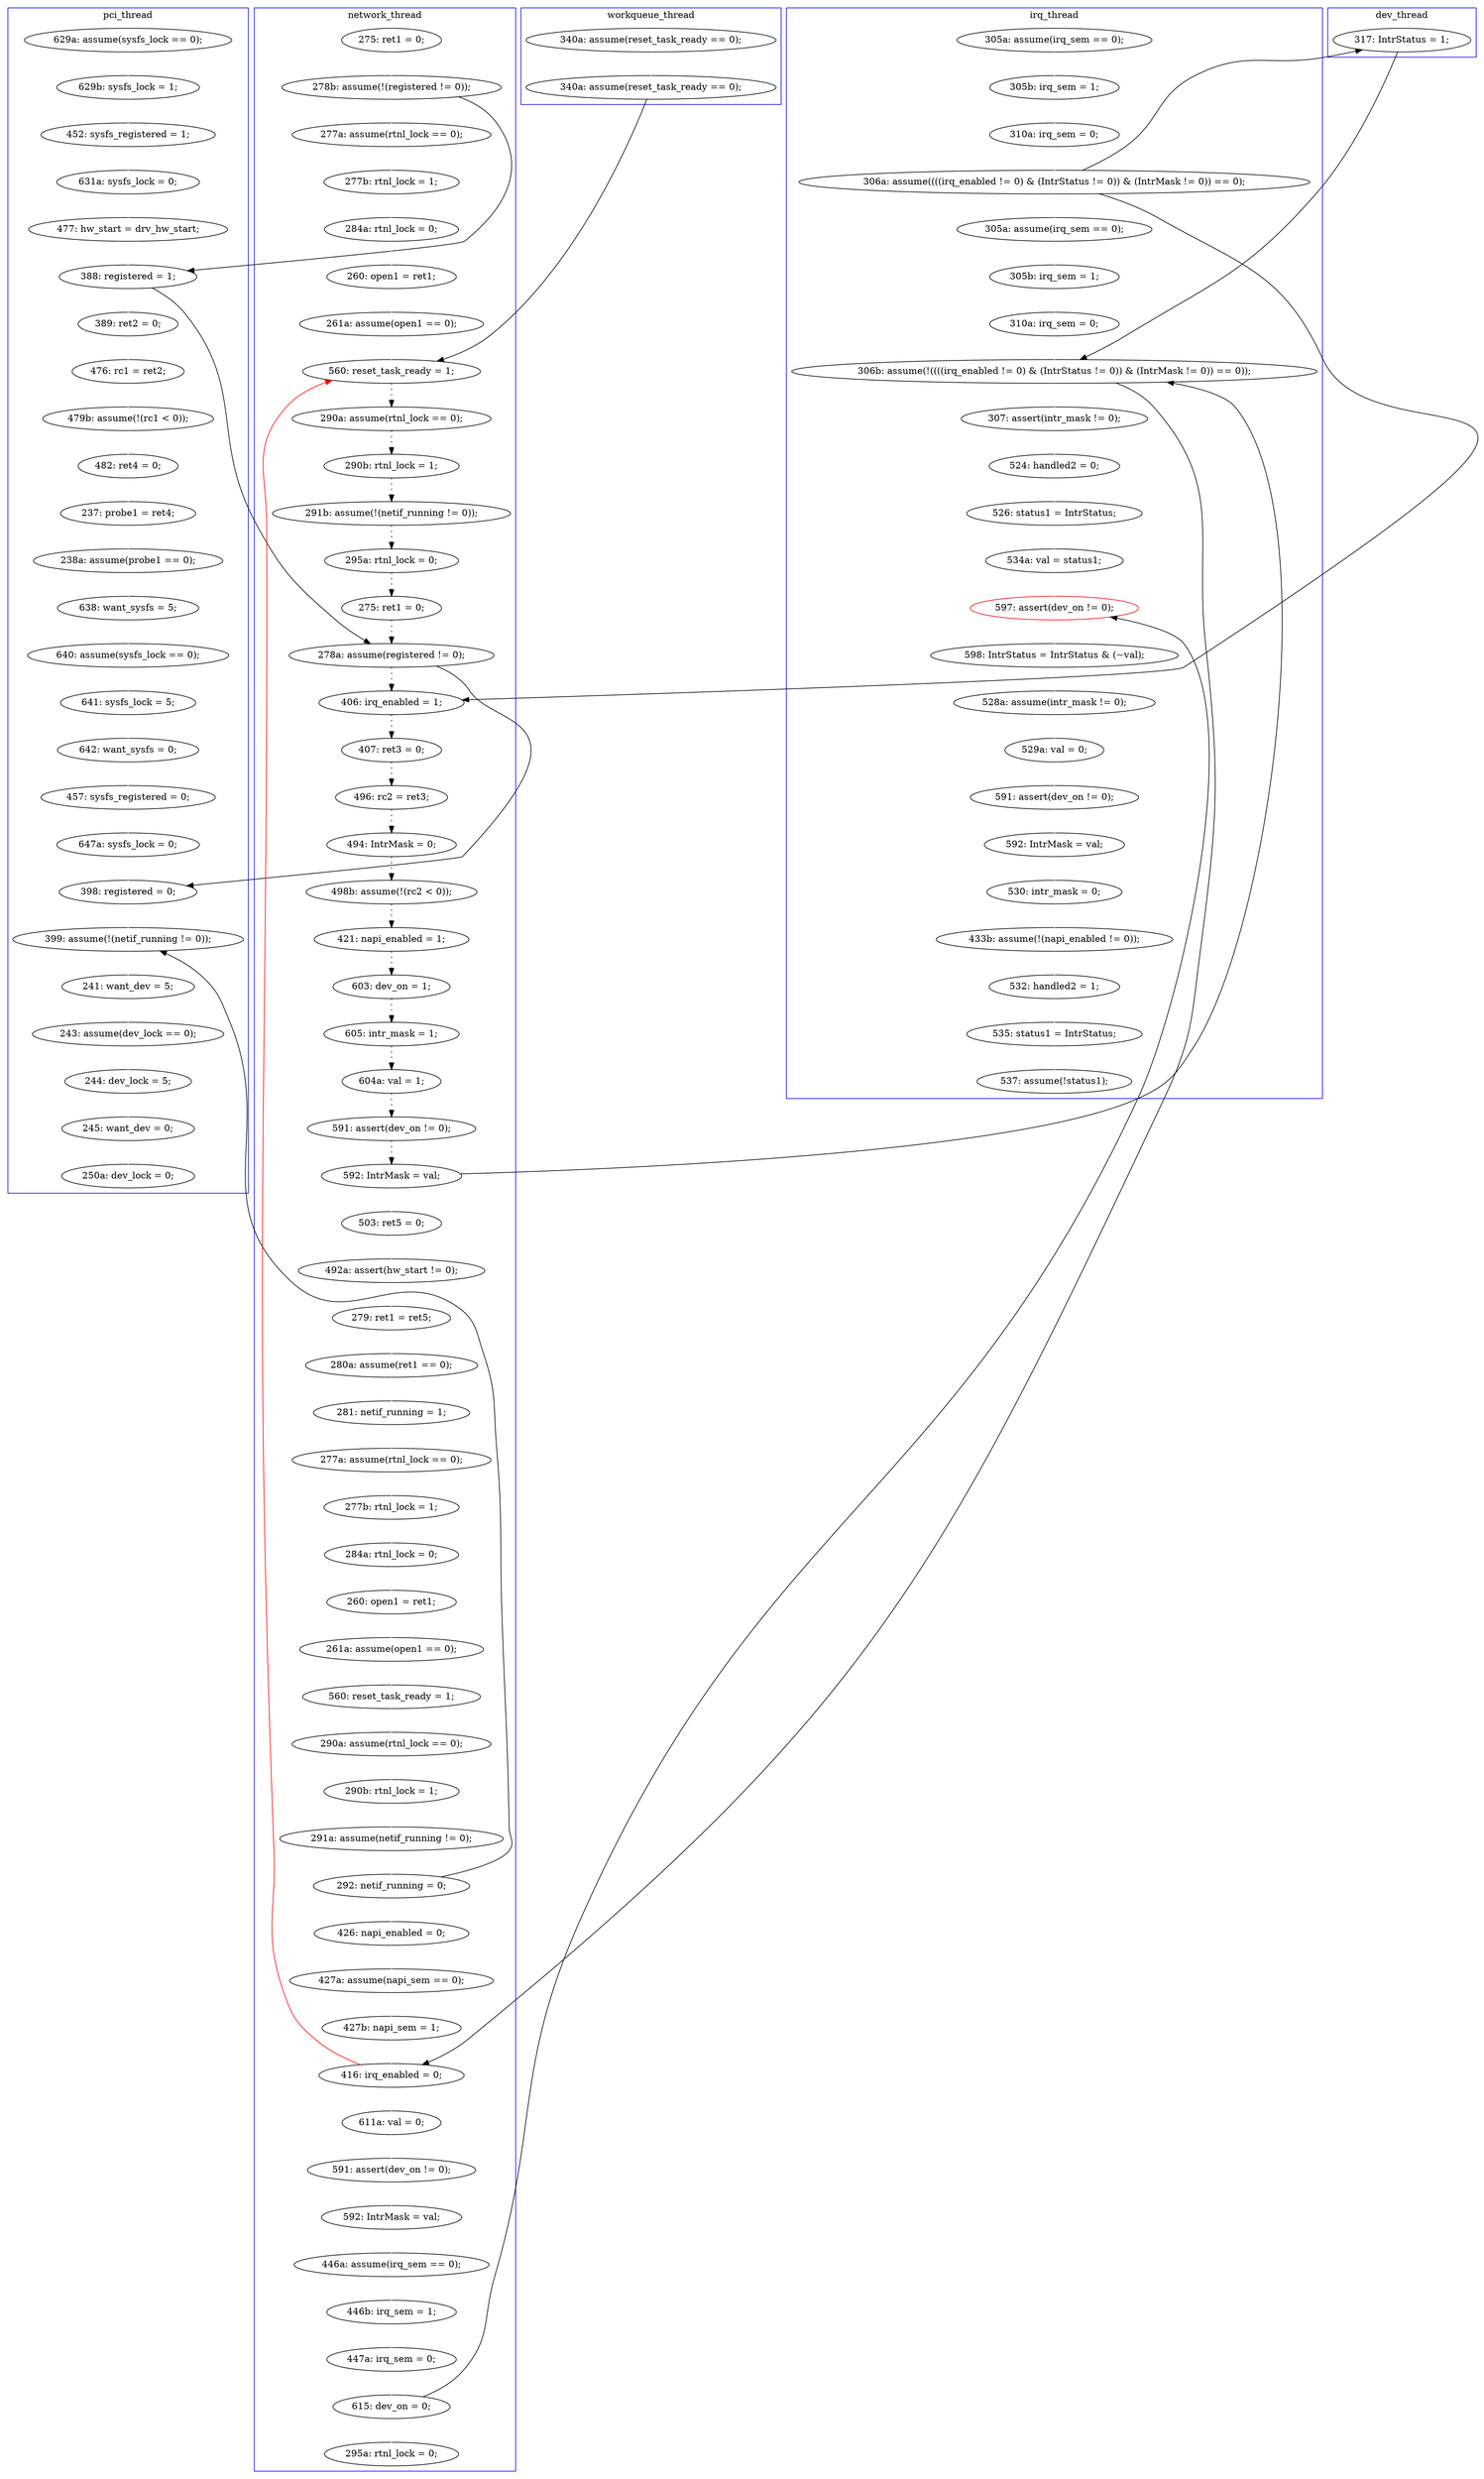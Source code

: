 digraph Counterexample {
	163 -> 164 [color = white, style = solid]
	225 -> 244 [color = black, style = solid, constraint = false]
	223 -> 225 [color = white, style = solid]
	185 -> 187 [color = white, style = solid]
	196 -> 236 [color = black, style = solid, constraint = false]
	47 -> 50 [color = white, style = solid]
	192 -> 195 [color = white, style = solid]
	70 -> 103 [color = white, style = solid]
	143 -> 145 [color = black, style = dotted]
	29 -> 32 [color = white, style = solid]
	273 -> 274 [color = white, style = solid]
	87 -> 88 [color = white, style = solid]
	242 -> 244 [color = white, style = solid]
	235 -> 236 [color = white, style = solid]
	141 -> 143 [color = black, style = dotted]
	244 -> 245 [color = white, style = solid]
	257 -> 259 [color = white, style = solid]
	157 -> 187 [color = black, style = solid, constraint = false]
	225 -> 233 [color = white, style = solid]
	37 -> 183 [color = white, style = solid]
	216 -> 217 [color = white, style = solid]
	172 -> 173 [color = white, style = solid]
	194 -> 229 [color = white, style = solid]
	222 -> 223 [color = white, style = solid]
	187 -> 194 [color = white, style = solid]
	60 -> 61 [color = white, style = solid]
	248 -> 249 [color = white, style = solid]
	259 -> 260 [color = white, style = solid]
	140 -> 141 [color = black, style = dotted]
	214 -> 216 [color = white, style = solid]
	103 -> 115 [color = white, style = solid]
	152 -> 153 [color = black, style = dotted]
	28 -> 29 [color = white, style = solid]
	117 -> 168 [color = white, style = solid]
	111 -> 114 [color = black, style = dotted]
	122 -> 128 [color = black, style = dotted]
	32 -> 37 [color = white, style = solid]
	128 -> 130 [color = black, style = dotted]
	207 -> 214 [color = white, style = solid]
	62 -> 65 [color = white, style = solid]
	67 -> 70 [color = white, style = solid]
	173 -> 174 [color = white, style = solid]
	201 -> 202 [color = white, style = solid]
	181 -> 191 [color = white, style = solid]
	53 -> 60 [color = black, style = solid, constraint = false]
	195 -> 196 [color = white, style = solid]
	90 -> 93 [color = white, style = solid]
	187 -> 207 [color = black, style = solid, constraint = false]
	162 -> 163 [color = white, style = solid]
	202 -> 203 [color = white, style = solid]
	79 -> 84 [color = white, style = solid]
	65 -> 66 [color = white, style = solid]
	37 -> 106 [color = black, style = solid, constraint = false]
	139 -> 140 [color = black, style = dotted]
	110 -> 111 [color = black, style = dotted]
	174 -> 177 [color = white, style = solid]
	271 -> 273 [color = white, style = solid]
	177 -> 181 [color = white, style = solid]
	66 -> 67 [color = white, style = solid]
	191 -> 192 [color = white, style = solid]
	260 -> 267 [color = white, style = solid]
	240 -> 242 [color = white, style = solid]
	256 -> 257 [color = white, style = solid]
	153 -> 154 [color = black, style = dotted]
	52 -> 55 [color = white, style = solid]
	148 -> 152 [color = black, style = dotted]
	168 -> 188 [color = white, style = solid]
	203 -> 207 [color = white, style = solid]
	89 -> 90 [color = white, style = solid]
	171 -> 172 [color = white, style = solid]
	167 -> 169 [color = white, style = solid]
	145 -> 148 [color = black, style = dotted]
	61 -> 62 [color = white, style = solid]
	130 -> 139 [color = black, style = dotted]
	46 -> 47 [color = white, style = solid]
	169 -> 171 [color = white, style = solid]
	239 -> 248 [color = white, style = solid]
	184 -> 185 [color = white, style = solid]
	84 -> 100 [color = black, style = solid, constraint = false]
	249 -> 250 [color = white, style = solid]
	35 -> 53 [color = white, style = solid]
	156 -> 157 [color = black, style = dotted]
	245 -> 256 [color = white, style = solid]
	100 -> 110 [color = black, style = dotted]
	207 -> 100 [color = red, style = solid, constraint = false]
	55 -> 60 [color = white, style = solid]
	88 -> 89 [color = white, style = solid]
	50 -> 52 [color = white, style = solid]
	157 -> 162 [color = white, style = solid]
	250 -> 252 [color = white, style = solid]
	188 -> 235 [color = white, style = solid]
	93 -> 100 [color = white, style = solid]
	164 -> 167 [color = white, style = solid]
	221 -> 222 [color = white, style = solid]
	115 -> 116 [color = white, style = solid]
	183 -> 184 [color = white, style = solid]
	130 -> 235 [color = black, style = solid, constraint = false]
	274 -> 285 [color = white, style = solid]
	267 -> 271 [color = white, style = solid]
	53 -> 87 [color = white, style = solid]
	217 -> 221 [color = white, style = solid]
	106 -> 187 [color = black, style = solid, constraint = false]
	60 -> 130 [color = black, style = solid, constraint = false]
	154 -> 156 [color = black, style = dotted]
	37 -> 139 [color = black, style = solid, constraint = false]
	236 -> 239 [color = white, style = solid]
	229 -> 240 [color = white, style = solid]
	116 -> 117 [color = white, style = solid]
	196 -> 201 [color = white, style = solid]
	114 -> 122 [color = black, style = dotted]
	subgraph cluster5 {
		label = workqueue_thread
		color = blue
		84  [label = "340a: assume(reset_task_ready == 0);"]
		79  [label = "340a: assume(reset_task_ready == 0);"]
	}
	subgraph cluster7 {
		label = dev_thread
		color = blue
		106  [label = "317: IntrStatus = 1;"]
	}
	subgraph cluster1 {
		label = pci_thread
		color = blue
		168  [label = "457: sysfs_registered = 0;"]
		250  [label = "245: want_dev = 0;"]
		62  [label = "476: rc1 = ret2;"]
		70  [label = "238a: assume(probe1 == 0);"]
		66  [label = "482: ret4 = 0;"]
		46  [label = "629a: assume(sysfs_lock == 0);"]
		236  [label = "399: assume(!(netif_running != 0));"]
		116  [label = "641: sysfs_lock = 5;"]
		115  [label = "640: assume(sysfs_lock == 0);"]
		239  [label = "241: want_dev = 5;"]
		61  [label = "389: ret2 = 0;"]
		65  [label = "479b: assume(!(rc1 < 0));"]
		188  [label = "647a: sysfs_lock = 0;"]
		55  [label = "477: hw_start = drv_hw_start;"]
		249  [label = "244: dev_lock = 5;"]
		248  [label = "243: assume(dev_lock == 0);"]
		47  [label = "629b: sysfs_lock = 1;"]
		103  [label = "638: want_sysfs = 5;"]
		60  [label = "388: registered = 1;"]
		52  [label = "631a: sysfs_lock = 0;"]
		252  [label = "250a: dev_lock = 0;"]
		235  [label = "398: registered = 0;"]
		50  [label = "452: sysfs_registered = 1;"]
		67  [label = "237: probe1 = ret4;"]
		117  [label = "642: want_sysfs = 0;"]
	}
	subgraph cluster2 {
		label = network_thread
		color = blue
		169  [label = "281: netif_running = 1;"]
		89  [label = "284a: rtnl_lock = 0;"]
		195  [label = "291a: assume(netif_running != 0);"]
		87  [label = "277a: assume(rtnl_lock == 0);"]
		130  [label = "278a: assume(registered != 0);"]
		122  [label = "295a: rtnl_lock = 0;"]
		201  [label = "426: napi_enabled = 0;"]
		145  [label = "498b: assume(!(rc2 < 0));"]
		162  [label = "503: ret5 = 0;"]
		90  [label = "260: open1 = ret1;"]
		93  [label = "261a: assume(open1 == 0);"]
		156  [label = "591: assert(dev_on != 0);"]
		148  [label = "421: napi_enabled = 1;"]
		128  [label = "275: ret1 = 0;"]
		143  [label = "494: IntrMask = 0;"]
		53  [label = "278b: assume(!(registered != 0));"]
		225  [label = "615: dev_on = 0;"]
		216  [label = "591: assert(dev_on != 0);"]
		177  [label = "261a: assume(open1 == 0);"]
		174  [label = "260: open1 = ret1;"]
		202  [label = "427a: assume(napi_sem == 0);"]
		141  [label = "496: rc2 = ret3;"]
		171  [label = "277a: assume(rtnl_lock == 0);"]
		223  [label = "447a: irq_sem = 0;"]
		203  [label = "427b: napi_sem = 1;"]
		173  [label = "284a: rtnl_lock = 0;"]
		214  [label = "611a: val = 0;"]
		35  [label = "275: ret1 = 0;"]
		110  [label = "290a: assume(rtnl_lock == 0);"]
		111  [label = "290b: rtnl_lock = 1;"]
		167  [label = "280a: assume(ret1 == 0);"]
		221  [label = "446a: assume(irq_sem == 0);"]
		152  [label = "603: dev_on = 1;"]
		164  [label = "279: ret1 = ret5;"]
		192  [label = "290b: rtnl_lock = 1;"]
		172  [label = "277b: rtnl_lock = 1;"]
		207  [label = "416: irq_enabled = 0;"]
		140  [label = "407: ret3 = 0;"]
		181  [label = "560: reset_task_ready = 1;"]
		191  [label = "290a: assume(rtnl_lock == 0);"]
		154  [label = "604a: val = 1;"]
		100  [label = "560: reset_task_ready = 1;"]
		88  [label = "277b: rtnl_lock = 1;"]
		114  [label = "291b: assume(!(netif_running != 0));"]
		153  [label = "605: intr_mask = 1;"]
		222  [label = "446b: irq_sem = 1;"]
		163  [label = "492a: assert(hw_start != 0);"]
		233  [label = "295a: rtnl_lock = 0;"]
		157  [label = "592: IntrMask = val;"]
		196  [label = "292: netif_running = 0;"]
		139  [label = "406: irq_enabled = 1;"]
		217  [label = "592: IntrMask = val;"]
	}
	subgraph cluster3 {
		label = irq_thread
		color = blue
		28  [label = "305a: assume(irq_sem == 0);"]
		185  [label = "310a: irq_sem = 0;"]
		229  [label = "524: handled2 = 0;"]
		245  [label = "598: IntrStatus = IntrStatus & (~val);"]
		187  [label = "306b: assume(!((((irq_enabled != 0) & (IntrStatus != 0)) & (IntrMask != 0)) == 0));"]
		285  [label = "537: assume(!status1);"]
		29  [label = "305b: irq_sem = 1;"]
		37  [label = "306a: assume((((irq_enabled != 0) & (IntrStatus != 0)) & (IntrMask != 0)) == 0);"]
		267  [label = "530: intr_mask = 0;"]
		259  [label = "591: assert(dev_on != 0);"]
		183  [label = "305a: assume(irq_sem == 0);"]
		184  [label = "305b: irq_sem = 1;"]
		244  [label = "597: assert(dev_on != 0);", color = red]
		194  [label = "307: assert(intr_mask != 0);"]
		32  [label = "310a: irq_sem = 0;"]
		271  [label = "433b: assume(!(napi_enabled != 0));"]
		260  [label = "592: IntrMask = val;"]
		242  [label = "534a: val = status1;"]
		240  [label = "526: status1 = IntrStatus;"]
		257  [label = "529a: val = 0;"]
		273  [label = "532: handled2 = 1;"]
		274  [label = "535: status1 = IntrStatus;"]
		256  [label = "528a: assume(intr_mask != 0);"]
	}
}